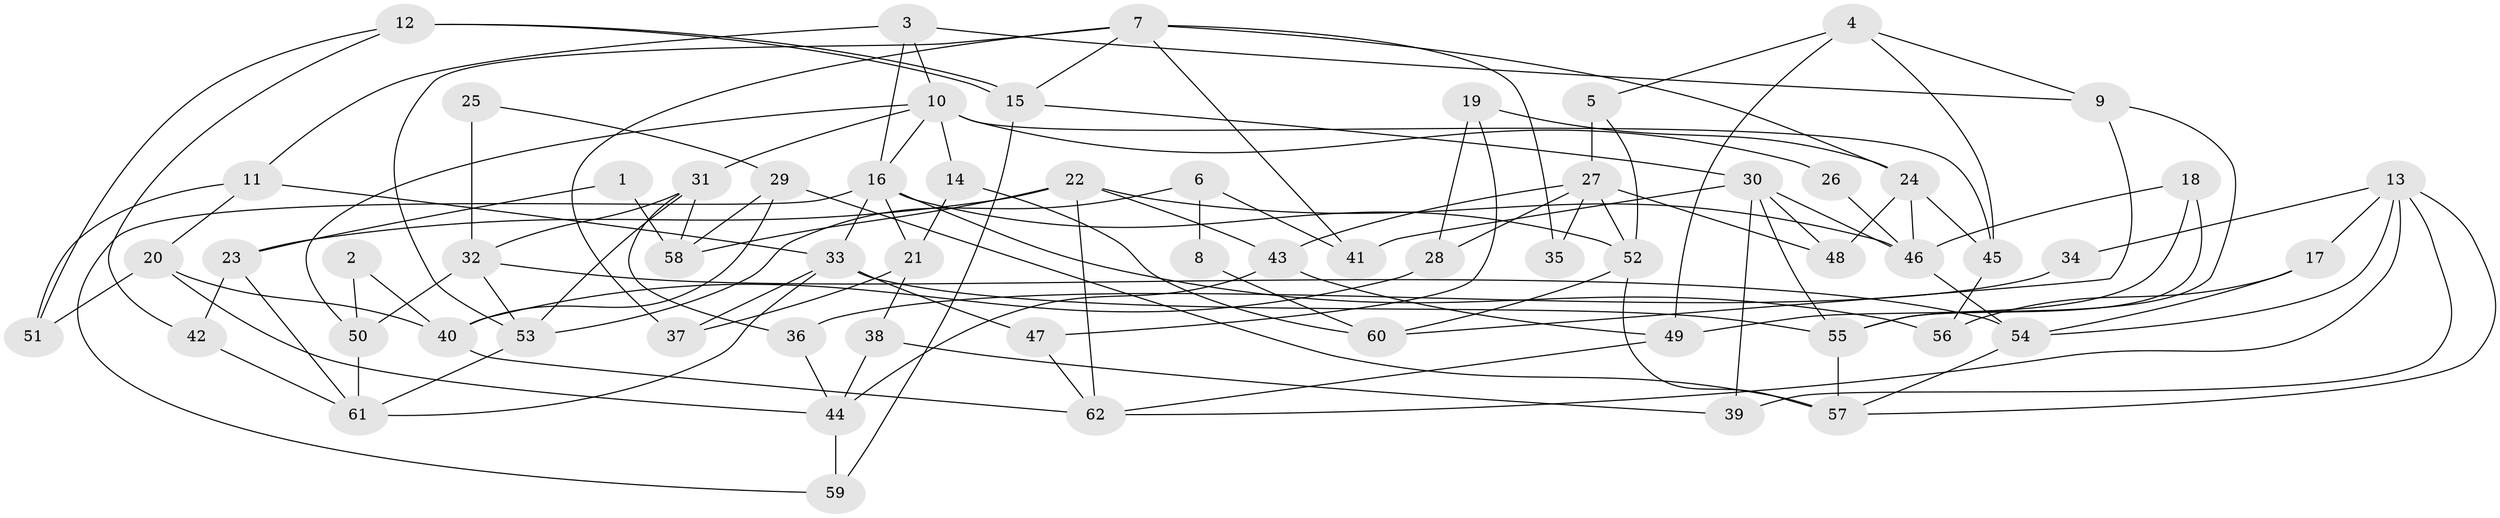// Generated by graph-tools (version 1.1) at 2025/50/03/09/25 03:50:12]
// undirected, 62 vertices, 124 edges
graph export_dot {
graph [start="1"]
  node [color=gray90,style=filled];
  1;
  2;
  3;
  4;
  5;
  6;
  7;
  8;
  9;
  10;
  11;
  12;
  13;
  14;
  15;
  16;
  17;
  18;
  19;
  20;
  21;
  22;
  23;
  24;
  25;
  26;
  27;
  28;
  29;
  30;
  31;
  32;
  33;
  34;
  35;
  36;
  37;
  38;
  39;
  40;
  41;
  42;
  43;
  44;
  45;
  46;
  47;
  48;
  49;
  50;
  51;
  52;
  53;
  54;
  55;
  56;
  57;
  58;
  59;
  60;
  61;
  62;
  1 -- 23;
  1 -- 58;
  2 -- 40;
  2 -- 50;
  3 -- 16;
  3 -- 11;
  3 -- 9;
  3 -- 10;
  4 -- 5;
  4 -- 9;
  4 -- 45;
  4 -- 49;
  5 -- 27;
  5 -- 52;
  6 -- 53;
  6 -- 41;
  6 -- 8;
  7 -- 24;
  7 -- 15;
  7 -- 35;
  7 -- 37;
  7 -- 41;
  7 -- 53;
  8 -- 60;
  9 -- 60;
  9 -- 55;
  10 -- 45;
  10 -- 14;
  10 -- 16;
  10 -- 26;
  10 -- 31;
  10 -- 50;
  11 -- 33;
  11 -- 20;
  11 -- 51;
  12 -- 15;
  12 -- 15;
  12 -- 51;
  12 -- 42;
  13 -- 54;
  13 -- 57;
  13 -- 17;
  13 -- 34;
  13 -- 39;
  13 -- 62;
  14 -- 21;
  14 -- 60;
  15 -- 59;
  15 -- 30;
  16 -- 33;
  16 -- 21;
  16 -- 52;
  16 -- 56;
  16 -- 59;
  17 -- 56;
  17 -- 54;
  18 -- 55;
  18 -- 49;
  18 -- 46;
  19 -- 47;
  19 -- 24;
  19 -- 28;
  20 -- 44;
  20 -- 40;
  20 -- 51;
  21 -- 37;
  21 -- 38;
  22 -- 46;
  22 -- 43;
  22 -- 23;
  22 -- 58;
  22 -- 62;
  23 -- 61;
  23 -- 42;
  24 -- 46;
  24 -- 48;
  24 -- 45;
  25 -- 32;
  25 -- 29;
  26 -- 46;
  27 -- 52;
  27 -- 28;
  27 -- 35;
  27 -- 43;
  27 -- 48;
  28 -- 40;
  29 -- 58;
  29 -- 57;
  29 -- 40;
  30 -- 46;
  30 -- 39;
  30 -- 41;
  30 -- 48;
  30 -- 55;
  31 -- 53;
  31 -- 32;
  31 -- 36;
  31 -- 58;
  32 -- 53;
  32 -- 50;
  32 -- 54;
  33 -- 55;
  33 -- 61;
  33 -- 37;
  33 -- 47;
  34 -- 36;
  36 -- 44;
  38 -- 39;
  38 -- 44;
  40 -- 62;
  42 -- 61;
  43 -- 49;
  43 -- 44;
  44 -- 59;
  45 -- 56;
  46 -- 54;
  47 -- 62;
  49 -- 62;
  50 -- 61;
  52 -- 57;
  52 -- 60;
  53 -- 61;
  54 -- 57;
  55 -- 57;
}
